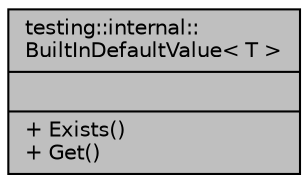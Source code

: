 digraph "testing::internal::BuiltInDefaultValue&lt; T &gt;"
{
 // INTERACTIVE_SVG=YES
 // LATEX_PDF_SIZE
  edge [fontname="Helvetica",fontsize="10",labelfontname="Helvetica",labelfontsize="10"];
  node [fontname="Helvetica",fontsize="10",shape=record];
  Node1 [label="{testing::internal::\lBuiltInDefaultValue\< T \>\n||+ Exists()\l+ Get()\l}",height=0.2,width=0.4,color="black", fillcolor="grey75", style="filled", fontcolor="black",tooltip=" "];
}
